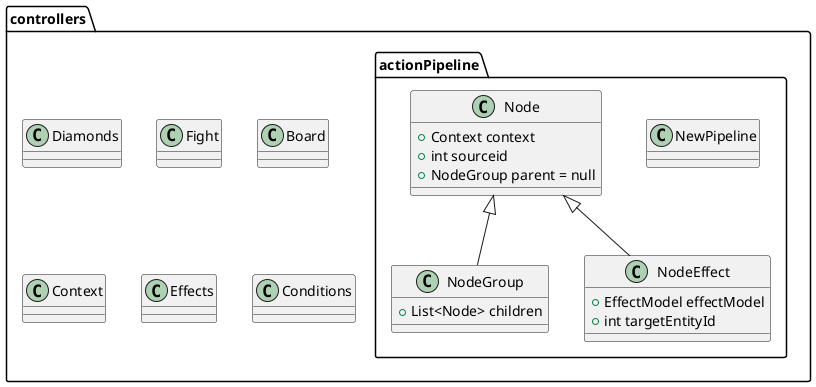 @startuml controllers

package controllers {
	class Diamonds {}

	class Fight {}
	class Board {}
	class Context {}

	class Effects {}
	class Conditions {}

	package actionPipeline {
		class NewPipeline {
			
		}
		class Node {
			+Context context
			+int sourceid
			+NodeGroup parent = null
		}
		class NodeGroup {
			+List<Node> children
		}
		class NodeEffect {
			+EffectModel effectModel
			+int targetEntityId
		}
		Node <|-- NodeEffect
		Node <|-- NodeGroup
	}
}

@enduml
